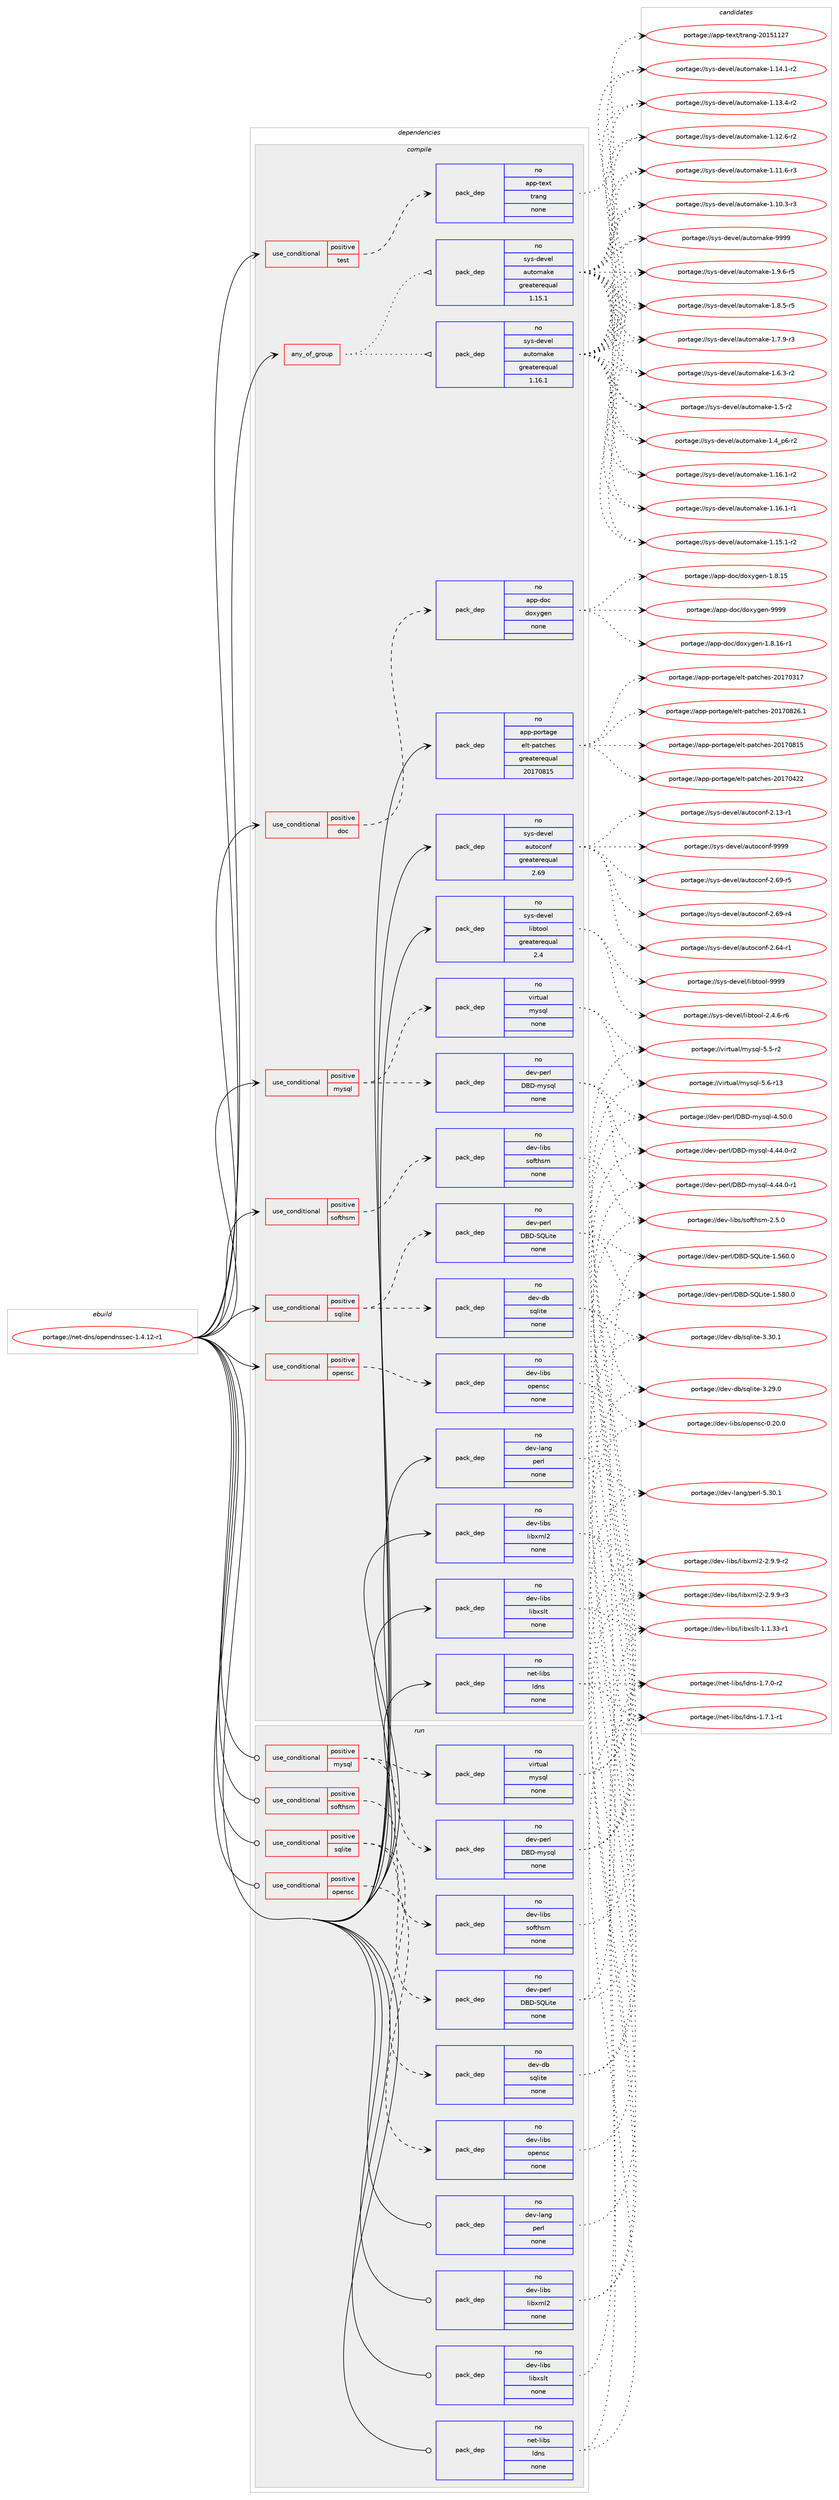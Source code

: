 digraph prolog {

# *************
# Graph options
# *************

newrank=true;
concentrate=true;
compound=true;
graph [rankdir=LR,fontname=Helvetica,fontsize=10,ranksep=1.5];#, ranksep=2.5, nodesep=0.2];
edge  [arrowhead=vee];
node  [fontname=Helvetica,fontsize=10];

# **********
# The ebuild
# **********

subgraph cluster_leftcol {
color=gray;
rank=same;
label=<<i>ebuild</i>>;
id [label="portage://net-dns/opendnssec-1.4.12-r1", color=red, width=4, href="../net-dns/opendnssec-1.4.12-r1.svg"];
}

# ****************
# The dependencies
# ****************

subgraph cluster_midcol {
color=gray;
label=<<i>dependencies</i>>;
subgraph cluster_compile {
fillcolor="#eeeeee";
style=filled;
label=<<i>compile</i>>;
subgraph any1704 {
dependency97699 [label=<<TABLE BORDER="0" CELLBORDER="1" CELLSPACING="0" CELLPADDING="4"><TR><TD CELLPADDING="10">any_of_group</TD></TR></TABLE>>, shape=none, color=red];subgraph pack73761 {
dependency97700 [label=<<TABLE BORDER="0" CELLBORDER="1" CELLSPACING="0" CELLPADDING="4" WIDTH="220"><TR><TD ROWSPAN="6" CELLPADDING="30">pack_dep</TD></TR><TR><TD WIDTH="110">no</TD></TR><TR><TD>sys-devel</TD></TR><TR><TD>automake</TD></TR><TR><TD>greaterequal</TD></TR><TR><TD>1.16.1</TD></TR></TABLE>>, shape=none, color=blue];
}
dependency97699:e -> dependency97700:w [weight=20,style="dotted",arrowhead="oinv"];
subgraph pack73762 {
dependency97701 [label=<<TABLE BORDER="0" CELLBORDER="1" CELLSPACING="0" CELLPADDING="4" WIDTH="220"><TR><TD ROWSPAN="6" CELLPADDING="30">pack_dep</TD></TR><TR><TD WIDTH="110">no</TD></TR><TR><TD>sys-devel</TD></TR><TR><TD>automake</TD></TR><TR><TD>greaterequal</TD></TR><TR><TD>1.15.1</TD></TR></TABLE>>, shape=none, color=blue];
}
dependency97699:e -> dependency97701:w [weight=20,style="dotted",arrowhead="oinv"];
}
id:e -> dependency97699:w [weight=20,style="solid",arrowhead="vee"];
subgraph cond22149 {
dependency97702 [label=<<TABLE BORDER="0" CELLBORDER="1" CELLSPACING="0" CELLPADDING="4"><TR><TD ROWSPAN="3" CELLPADDING="10">use_conditional</TD></TR><TR><TD>positive</TD></TR><TR><TD>doc</TD></TR></TABLE>>, shape=none, color=red];
subgraph pack73763 {
dependency97703 [label=<<TABLE BORDER="0" CELLBORDER="1" CELLSPACING="0" CELLPADDING="4" WIDTH="220"><TR><TD ROWSPAN="6" CELLPADDING="30">pack_dep</TD></TR><TR><TD WIDTH="110">no</TD></TR><TR><TD>app-doc</TD></TR><TR><TD>doxygen</TD></TR><TR><TD>none</TD></TR><TR><TD></TD></TR></TABLE>>, shape=none, color=blue];
}
dependency97702:e -> dependency97703:w [weight=20,style="dashed",arrowhead="vee"];
}
id:e -> dependency97702:w [weight=20,style="solid",arrowhead="vee"];
subgraph cond22150 {
dependency97704 [label=<<TABLE BORDER="0" CELLBORDER="1" CELLSPACING="0" CELLPADDING="4"><TR><TD ROWSPAN="3" CELLPADDING="10">use_conditional</TD></TR><TR><TD>positive</TD></TR><TR><TD>mysql</TD></TR></TABLE>>, shape=none, color=red];
subgraph pack73764 {
dependency97705 [label=<<TABLE BORDER="0" CELLBORDER="1" CELLSPACING="0" CELLPADDING="4" WIDTH="220"><TR><TD ROWSPAN="6" CELLPADDING="30">pack_dep</TD></TR><TR><TD WIDTH="110">no</TD></TR><TR><TD>virtual</TD></TR><TR><TD>mysql</TD></TR><TR><TD>none</TD></TR><TR><TD></TD></TR></TABLE>>, shape=none, color=blue];
}
dependency97704:e -> dependency97705:w [weight=20,style="dashed",arrowhead="vee"];
subgraph pack73765 {
dependency97706 [label=<<TABLE BORDER="0" CELLBORDER="1" CELLSPACING="0" CELLPADDING="4" WIDTH="220"><TR><TD ROWSPAN="6" CELLPADDING="30">pack_dep</TD></TR><TR><TD WIDTH="110">no</TD></TR><TR><TD>dev-perl</TD></TR><TR><TD>DBD-mysql</TD></TR><TR><TD>none</TD></TR><TR><TD></TD></TR></TABLE>>, shape=none, color=blue];
}
dependency97704:e -> dependency97706:w [weight=20,style="dashed",arrowhead="vee"];
}
id:e -> dependency97704:w [weight=20,style="solid",arrowhead="vee"];
subgraph cond22151 {
dependency97707 [label=<<TABLE BORDER="0" CELLBORDER="1" CELLSPACING="0" CELLPADDING="4"><TR><TD ROWSPAN="3" CELLPADDING="10">use_conditional</TD></TR><TR><TD>positive</TD></TR><TR><TD>opensc</TD></TR></TABLE>>, shape=none, color=red];
subgraph pack73766 {
dependency97708 [label=<<TABLE BORDER="0" CELLBORDER="1" CELLSPACING="0" CELLPADDING="4" WIDTH="220"><TR><TD ROWSPAN="6" CELLPADDING="30">pack_dep</TD></TR><TR><TD WIDTH="110">no</TD></TR><TR><TD>dev-libs</TD></TR><TR><TD>opensc</TD></TR><TR><TD>none</TD></TR><TR><TD></TD></TR></TABLE>>, shape=none, color=blue];
}
dependency97707:e -> dependency97708:w [weight=20,style="dashed",arrowhead="vee"];
}
id:e -> dependency97707:w [weight=20,style="solid",arrowhead="vee"];
subgraph cond22152 {
dependency97709 [label=<<TABLE BORDER="0" CELLBORDER="1" CELLSPACING="0" CELLPADDING="4"><TR><TD ROWSPAN="3" CELLPADDING="10">use_conditional</TD></TR><TR><TD>positive</TD></TR><TR><TD>softhsm</TD></TR></TABLE>>, shape=none, color=red];
subgraph pack73767 {
dependency97710 [label=<<TABLE BORDER="0" CELLBORDER="1" CELLSPACING="0" CELLPADDING="4" WIDTH="220"><TR><TD ROWSPAN="6" CELLPADDING="30">pack_dep</TD></TR><TR><TD WIDTH="110">no</TD></TR><TR><TD>dev-libs</TD></TR><TR><TD>softhsm</TD></TR><TR><TD>none</TD></TR><TR><TD></TD></TR></TABLE>>, shape=none, color=blue];
}
dependency97709:e -> dependency97710:w [weight=20,style="dashed",arrowhead="vee"];
}
id:e -> dependency97709:w [weight=20,style="solid",arrowhead="vee"];
subgraph cond22153 {
dependency97711 [label=<<TABLE BORDER="0" CELLBORDER="1" CELLSPACING="0" CELLPADDING="4"><TR><TD ROWSPAN="3" CELLPADDING="10">use_conditional</TD></TR><TR><TD>positive</TD></TR><TR><TD>sqlite</TD></TR></TABLE>>, shape=none, color=red];
subgraph pack73768 {
dependency97712 [label=<<TABLE BORDER="0" CELLBORDER="1" CELLSPACING="0" CELLPADDING="4" WIDTH="220"><TR><TD ROWSPAN="6" CELLPADDING="30">pack_dep</TD></TR><TR><TD WIDTH="110">no</TD></TR><TR><TD>dev-db</TD></TR><TR><TD>sqlite</TD></TR><TR><TD>none</TD></TR><TR><TD></TD></TR></TABLE>>, shape=none, color=blue];
}
dependency97711:e -> dependency97712:w [weight=20,style="dashed",arrowhead="vee"];
subgraph pack73769 {
dependency97713 [label=<<TABLE BORDER="0" CELLBORDER="1" CELLSPACING="0" CELLPADDING="4" WIDTH="220"><TR><TD ROWSPAN="6" CELLPADDING="30">pack_dep</TD></TR><TR><TD WIDTH="110">no</TD></TR><TR><TD>dev-perl</TD></TR><TR><TD>DBD-SQLite</TD></TR><TR><TD>none</TD></TR><TR><TD></TD></TR></TABLE>>, shape=none, color=blue];
}
dependency97711:e -> dependency97713:w [weight=20,style="dashed",arrowhead="vee"];
}
id:e -> dependency97711:w [weight=20,style="solid",arrowhead="vee"];
subgraph cond22154 {
dependency97714 [label=<<TABLE BORDER="0" CELLBORDER="1" CELLSPACING="0" CELLPADDING="4"><TR><TD ROWSPAN="3" CELLPADDING="10">use_conditional</TD></TR><TR><TD>positive</TD></TR><TR><TD>test</TD></TR></TABLE>>, shape=none, color=red];
subgraph pack73770 {
dependency97715 [label=<<TABLE BORDER="0" CELLBORDER="1" CELLSPACING="0" CELLPADDING="4" WIDTH="220"><TR><TD ROWSPAN="6" CELLPADDING="30">pack_dep</TD></TR><TR><TD WIDTH="110">no</TD></TR><TR><TD>app-text</TD></TR><TR><TD>trang</TD></TR><TR><TD>none</TD></TR><TR><TD></TD></TR></TABLE>>, shape=none, color=blue];
}
dependency97714:e -> dependency97715:w [weight=20,style="dashed",arrowhead="vee"];
}
id:e -> dependency97714:w [weight=20,style="solid",arrowhead="vee"];
subgraph pack73771 {
dependency97716 [label=<<TABLE BORDER="0" CELLBORDER="1" CELLSPACING="0" CELLPADDING="4" WIDTH="220"><TR><TD ROWSPAN="6" CELLPADDING="30">pack_dep</TD></TR><TR><TD WIDTH="110">no</TD></TR><TR><TD>app-portage</TD></TR><TR><TD>elt-patches</TD></TR><TR><TD>greaterequal</TD></TR><TR><TD>20170815</TD></TR></TABLE>>, shape=none, color=blue];
}
id:e -> dependency97716:w [weight=20,style="solid",arrowhead="vee"];
subgraph pack73772 {
dependency97717 [label=<<TABLE BORDER="0" CELLBORDER="1" CELLSPACING="0" CELLPADDING="4" WIDTH="220"><TR><TD ROWSPAN="6" CELLPADDING="30">pack_dep</TD></TR><TR><TD WIDTH="110">no</TD></TR><TR><TD>dev-lang</TD></TR><TR><TD>perl</TD></TR><TR><TD>none</TD></TR><TR><TD></TD></TR></TABLE>>, shape=none, color=blue];
}
id:e -> dependency97717:w [weight=20,style="solid",arrowhead="vee"];
subgraph pack73773 {
dependency97718 [label=<<TABLE BORDER="0" CELLBORDER="1" CELLSPACING="0" CELLPADDING="4" WIDTH="220"><TR><TD ROWSPAN="6" CELLPADDING="30">pack_dep</TD></TR><TR><TD WIDTH="110">no</TD></TR><TR><TD>dev-libs</TD></TR><TR><TD>libxml2</TD></TR><TR><TD>none</TD></TR><TR><TD></TD></TR></TABLE>>, shape=none, color=blue];
}
id:e -> dependency97718:w [weight=20,style="solid",arrowhead="vee"];
subgraph pack73774 {
dependency97719 [label=<<TABLE BORDER="0" CELLBORDER="1" CELLSPACING="0" CELLPADDING="4" WIDTH="220"><TR><TD ROWSPAN="6" CELLPADDING="30">pack_dep</TD></TR><TR><TD WIDTH="110">no</TD></TR><TR><TD>dev-libs</TD></TR><TR><TD>libxslt</TD></TR><TR><TD>none</TD></TR><TR><TD></TD></TR></TABLE>>, shape=none, color=blue];
}
id:e -> dependency97719:w [weight=20,style="solid",arrowhead="vee"];
subgraph pack73775 {
dependency97720 [label=<<TABLE BORDER="0" CELLBORDER="1" CELLSPACING="0" CELLPADDING="4" WIDTH="220"><TR><TD ROWSPAN="6" CELLPADDING="30">pack_dep</TD></TR><TR><TD WIDTH="110">no</TD></TR><TR><TD>net-libs</TD></TR><TR><TD>ldns</TD></TR><TR><TD>none</TD></TR><TR><TD></TD></TR></TABLE>>, shape=none, color=blue];
}
id:e -> dependency97720:w [weight=20,style="solid",arrowhead="vee"];
subgraph pack73776 {
dependency97721 [label=<<TABLE BORDER="0" CELLBORDER="1" CELLSPACING="0" CELLPADDING="4" WIDTH="220"><TR><TD ROWSPAN="6" CELLPADDING="30">pack_dep</TD></TR><TR><TD WIDTH="110">no</TD></TR><TR><TD>sys-devel</TD></TR><TR><TD>autoconf</TD></TR><TR><TD>greaterequal</TD></TR><TR><TD>2.69</TD></TR></TABLE>>, shape=none, color=blue];
}
id:e -> dependency97721:w [weight=20,style="solid",arrowhead="vee"];
subgraph pack73777 {
dependency97722 [label=<<TABLE BORDER="0" CELLBORDER="1" CELLSPACING="0" CELLPADDING="4" WIDTH="220"><TR><TD ROWSPAN="6" CELLPADDING="30">pack_dep</TD></TR><TR><TD WIDTH="110">no</TD></TR><TR><TD>sys-devel</TD></TR><TR><TD>libtool</TD></TR><TR><TD>greaterequal</TD></TR><TR><TD>2.4</TD></TR></TABLE>>, shape=none, color=blue];
}
id:e -> dependency97722:w [weight=20,style="solid",arrowhead="vee"];
}
subgraph cluster_compileandrun {
fillcolor="#eeeeee";
style=filled;
label=<<i>compile and run</i>>;
}
subgraph cluster_run {
fillcolor="#eeeeee";
style=filled;
label=<<i>run</i>>;
subgraph cond22155 {
dependency97723 [label=<<TABLE BORDER="0" CELLBORDER="1" CELLSPACING="0" CELLPADDING="4"><TR><TD ROWSPAN="3" CELLPADDING="10">use_conditional</TD></TR><TR><TD>positive</TD></TR><TR><TD>mysql</TD></TR></TABLE>>, shape=none, color=red];
subgraph pack73778 {
dependency97724 [label=<<TABLE BORDER="0" CELLBORDER="1" CELLSPACING="0" CELLPADDING="4" WIDTH="220"><TR><TD ROWSPAN="6" CELLPADDING="30">pack_dep</TD></TR><TR><TD WIDTH="110">no</TD></TR><TR><TD>virtual</TD></TR><TR><TD>mysql</TD></TR><TR><TD>none</TD></TR><TR><TD></TD></TR></TABLE>>, shape=none, color=blue];
}
dependency97723:e -> dependency97724:w [weight=20,style="dashed",arrowhead="vee"];
subgraph pack73779 {
dependency97725 [label=<<TABLE BORDER="0" CELLBORDER="1" CELLSPACING="0" CELLPADDING="4" WIDTH="220"><TR><TD ROWSPAN="6" CELLPADDING="30">pack_dep</TD></TR><TR><TD WIDTH="110">no</TD></TR><TR><TD>dev-perl</TD></TR><TR><TD>DBD-mysql</TD></TR><TR><TD>none</TD></TR><TR><TD></TD></TR></TABLE>>, shape=none, color=blue];
}
dependency97723:e -> dependency97725:w [weight=20,style="dashed",arrowhead="vee"];
}
id:e -> dependency97723:w [weight=20,style="solid",arrowhead="odot"];
subgraph cond22156 {
dependency97726 [label=<<TABLE BORDER="0" CELLBORDER="1" CELLSPACING="0" CELLPADDING="4"><TR><TD ROWSPAN="3" CELLPADDING="10">use_conditional</TD></TR><TR><TD>positive</TD></TR><TR><TD>opensc</TD></TR></TABLE>>, shape=none, color=red];
subgraph pack73780 {
dependency97727 [label=<<TABLE BORDER="0" CELLBORDER="1" CELLSPACING="0" CELLPADDING="4" WIDTH="220"><TR><TD ROWSPAN="6" CELLPADDING="30">pack_dep</TD></TR><TR><TD WIDTH="110">no</TD></TR><TR><TD>dev-libs</TD></TR><TR><TD>opensc</TD></TR><TR><TD>none</TD></TR><TR><TD></TD></TR></TABLE>>, shape=none, color=blue];
}
dependency97726:e -> dependency97727:w [weight=20,style="dashed",arrowhead="vee"];
}
id:e -> dependency97726:w [weight=20,style="solid",arrowhead="odot"];
subgraph cond22157 {
dependency97728 [label=<<TABLE BORDER="0" CELLBORDER="1" CELLSPACING="0" CELLPADDING="4"><TR><TD ROWSPAN="3" CELLPADDING="10">use_conditional</TD></TR><TR><TD>positive</TD></TR><TR><TD>softhsm</TD></TR></TABLE>>, shape=none, color=red];
subgraph pack73781 {
dependency97729 [label=<<TABLE BORDER="0" CELLBORDER="1" CELLSPACING="0" CELLPADDING="4" WIDTH="220"><TR><TD ROWSPAN="6" CELLPADDING="30">pack_dep</TD></TR><TR><TD WIDTH="110">no</TD></TR><TR><TD>dev-libs</TD></TR><TR><TD>softhsm</TD></TR><TR><TD>none</TD></TR><TR><TD></TD></TR></TABLE>>, shape=none, color=blue];
}
dependency97728:e -> dependency97729:w [weight=20,style="dashed",arrowhead="vee"];
}
id:e -> dependency97728:w [weight=20,style="solid",arrowhead="odot"];
subgraph cond22158 {
dependency97730 [label=<<TABLE BORDER="0" CELLBORDER="1" CELLSPACING="0" CELLPADDING="4"><TR><TD ROWSPAN="3" CELLPADDING="10">use_conditional</TD></TR><TR><TD>positive</TD></TR><TR><TD>sqlite</TD></TR></TABLE>>, shape=none, color=red];
subgraph pack73782 {
dependency97731 [label=<<TABLE BORDER="0" CELLBORDER="1" CELLSPACING="0" CELLPADDING="4" WIDTH="220"><TR><TD ROWSPAN="6" CELLPADDING="30">pack_dep</TD></TR><TR><TD WIDTH="110">no</TD></TR><TR><TD>dev-db</TD></TR><TR><TD>sqlite</TD></TR><TR><TD>none</TD></TR><TR><TD></TD></TR></TABLE>>, shape=none, color=blue];
}
dependency97730:e -> dependency97731:w [weight=20,style="dashed",arrowhead="vee"];
subgraph pack73783 {
dependency97732 [label=<<TABLE BORDER="0" CELLBORDER="1" CELLSPACING="0" CELLPADDING="4" WIDTH="220"><TR><TD ROWSPAN="6" CELLPADDING="30">pack_dep</TD></TR><TR><TD WIDTH="110">no</TD></TR><TR><TD>dev-perl</TD></TR><TR><TD>DBD-SQLite</TD></TR><TR><TD>none</TD></TR><TR><TD></TD></TR></TABLE>>, shape=none, color=blue];
}
dependency97730:e -> dependency97732:w [weight=20,style="dashed",arrowhead="vee"];
}
id:e -> dependency97730:w [weight=20,style="solid",arrowhead="odot"];
subgraph pack73784 {
dependency97733 [label=<<TABLE BORDER="0" CELLBORDER="1" CELLSPACING="0" CELLPADDING="4" WIDTH="220"><TR><TD ROWSPAN="6" CELLPADDING="30">pack_dep</TD></TR><TR><TD WIDTH="110">no</TD></TR><TR><TD>dev-lang</TD></TR><TR><TD>perl</TD></TR><TR><TD>none</TD></TR><TR><TD></TD></TR></TABLE>>, shape=none, color=blue];
}
id:e -> dependency97733:w [weight=20,style="solid",arrowhead="odot"];
subgraph pack73785 {
dependency97734 [label=<<TABLE BORDER="0" CELLBORDER="1" CELLSPACING="0" CELLPADDING="4" WIDTH="220"><TR><TD ROWSPAN="6" CELLPADDING="30">pack_dep</TD></TR><TR><TD WIDTH="110">no</TD></TR><TR><TD>dev-libs</TD></TR><TR><TD>libxml2</TD></TR><TR><TD>none</TD></TR><TR><TD></TD></TR></TABLE>>, shape=none, color=blue];
}
id:e -> dependency97734:w [weight=20,style="solid",arrowhead="odot"];
subgraph pack73786 {
dependency97735 [label=<<TABLE BORDER="0" CELLBORDER="1" CELLSPACING="0" CELLPADDING="4" WIDTH="220"><TR><TD ROWSPAN="6" CELLPADDING="30">pack_dep</TD></TR><TR><TD WIDTH="110">no</TD></TR><TR><TD>dev-libs</TD></TR><TR><TD>libxslt</TD></TR><TR><TD>none</TD></TR><TR><TD></TD></TR></TABLE>>, shape=none, color=blue];
}
id:e -> dependency97735:w [weight=20,style="solid",arrowhead="odot"];
subgraph pack73787 {
dependency97736 [label=<<TABLE BORDER="0" CELLBORDER="1" CELLSPACING="0" CELLPADDING="4" WIDTH="220"><TR><TD ROWSPAN="6" CELLPADDING="30">pack_dep</TD></TR><TR><TD WIDTH="110">no</TD></TR><TR><TD>net-libs</TD></TR><TR><TD>ldns</TD></TR><TR><TD>none</TD></TR><TR><TD></TD></TR></TABLE>>, shape=none, color=blue];
}
id:e -> dependency97736:w [weight=20,style="solid",arrowhead="odot"];
}
}

# **************
# The candidates
# **************

subgraph cluster_choices {
rank=same;
color=gray;
label=<<i>candidates</i>>;

subgraph choice73761 {
color=black;
nodesep=1;
choice115121115451001011181011084797117116111109971071014557575757 [label="portage://sys-devel/automake-9999", color=red, width=4,href="../sys-devel/automake-9999.svg"];
choice115121115451001011181011084797117116111109971071014549465746544511453 [label="portage://sys-devel/automake-1.9.6-r5", color=red, width=4,href="../sys-devel/automake-1.9.6-r5.svg"];
choice115121115451001011181011084797117116111109971071014549465646534511453 [label="portage://sys-devel/automake-1.8.5-r5", color=red, width=4,href="../sys-devel/automake-1.8.5-r5.svg"];
choice115121115451001011181011084797117116111109971071014549465546574511451 [label="portage://sys-devel/automake-1.7.9-r3", color=red, width=4,href="../sys-devel/automake-1.7.9-r3.svg"];
choice115121115451001011181011084797117116111109971071014549465446514511450 [label="portage://sys-devel/automake-1.6.3-r2", color=red, width=4,href="../sys-devel/automake-1.6.3-r2.svg"];
choice11512111545100101118101108479711711611110997107101454946534511450 [label="portage://sys-devel/automake-1.5-r2", color=red, width=4,href="../sys-devel/automake-1.5-r2.svg"];
choice115121115451001011181011084797117116111109971071014549465295112544511450 [label="portage://sys-devel/automake-1.4_p6-r2", color=red, width=4,href="../sys-devel/automake-1.4_p6-r2.svg"];
choice11512111545100101118101108479711711611110997107101454946495446494511450 [label="portage://sys-devel/automake-1.16.1-r2", color=red, width=4,href="../sys-devel/automake-1.16.1-r2.svg"];
choice11512111545100101118101108479711711611110997107101454946495446494511449 [label="portage://sys-devel/automake-1.16.1-r1", color=red, width=4,href="../sys-devel/automake-1.16.1-r1.svg"];
choice11512111545100101118101108479711711611110997107101454946495346494511450 [label="portage://sys-devel/automake-1.15.1-r2", color=red, width=4,href="../sys-devel/automake-1.15.1-r2.svg"];
choice11512111545100101118101108479711711611110997107101454946495246494511450 [label="portage://sys-devel/automake-1.14.1-r2", color=red, width=4,href="../sys-devel/automake-1.14.1-r2.svg"];
choice11512111545100101118101108479711711611110997107101454946495146524511450 [label="portage://sys-devel/automake-1.13.4-r2", color=red, width=4,href="../sys-devel/automake-1.13.4-r2.svg"];
choice11512111545100101118101108479711711611110997107101454946495046544511450 [label="portage://sys-devel/automake-1.12.6-r2", color=red, width=4,href="../sys-devel/automake-1.12.6-r2.svg"];
choice11512111545100101118101108479711711611110997107101454946494946544511451 [label="portage://sys-devel/automake-1.11.6-r3", color=red, width=4,href="../sys-devel/automake-1.11.6-r3.svg"];
choice11512111545100101118101108479711711611110997107101454946494846514511451 [label="portage://sys-devel/automake-1.10.3-r3", color=red, width=4,href="../sys-devel/automake-1.10.3-r3.svg"];
dependency97700:e -> choice115121115451001011181011084797117116111109971071014557575757:w [style=dotted,weight="100"];
dependency97700:e -> choice115121115451001011181011084797117116111109971071014549465746544511453:w [style=dotted,weight="100"];
dependency97700:e -> choice115121115451001011181011084797117116111109971071014549465646534511453:w [style=dotted,weight="100"];
dependency97700:e -> choice115121115451001011181011084797117116111109971071014549465546574511451:w [style=dotted,weight="100"];
dependency97700:e -> choice115121115451001011181011084797117116111109971071014549465446514511450:w [style=dotted,weight="100"];
dependency97700:e -> choice11512111545100101118101108479711711611110997107101454946534511450:w [style=dotted,weight="100"];
dependency97700:e -> choice115121115451001011181011084797117116111109971071014549465295112544511450:w [style=dotted,weight="100"];
dependency97700:e -> choice11512111545100101118101108479711711611110997107101454946495446494511450:w [style=dotted,weight="100"];
dependency97700:e -> choice11512111545100101118101108479711711611110997107101454946495446494511449:w [style=dotted,weight="100"];
dependency97700:e -> choice11512111545100101118101108479711711611110997107101454946495346494511450:w [style=dotted,weight="100"];
dependency97700:e -> choice11512111545100101118101108479711711611110997107101454946495246494511450:w [style=dotted,weight="100"];
dependency97700:e -> choice11512111545100101118101108479711711611110997107101454946495146524511450:w [style=dotted,weight="100"];
dependency97700:e -> choice11512111545100101118101108479711711611110997107101454946495046544511450:w [style=dotted,weight="100"];
dependency97700:e -> choice11512111545100101118101108479711711611110997107101454946494946544511451:w [style=dotted,weight="100"];
dependency97700:e -> choice11512111545100101118101108479711711611110997107101454946494846514511451:w [style=dotted,weight="100"];
}
subgraph choice73762 {
color=black;
nodesep=1;
choice115121115451001011181011084797117116111109971071014557575757 [label="portage://sys-devel/automake-9999", color=red, width=4,href="../sys-devel/automake-9999.svg"];
choice115121115451001011181011084797117116111109971071014549465746544511453 [label="portage://sys-devel/automake-1.9.6-r5", color=red, width=4,href="../sys-devel/automake-1.9.6-r5.svg"];
choice115121115451001011181011084797117116111109971071014549465646534511453 [label="portage://sys-devel/automake-1.8.5-r5", color=red, width=4,href="../sys-devel/automake-1.8.5-r5.svg"];
choice115121115451001011181011084797117116111109971071014549465546574511451 [label="portage://sys-devel/automake-1.7.9-r3", color=red, width=4,href="../sys-devel/automake-1.7.9-r3.svg"];
choice115121115451001011181011084797117116111109971071014549465446514511450 [label="portage://sys-devel/automake-1.6.3-r2", color=red, width=4,href="../sys-devel/automake-1.6.3-r2.svg"];
choice11512111545100101118101108479711711611110997107101454946534511450 [label="portage://sys-devel/automake-1.5-r2", color=red, width=4,href="../sys-devel/automake-1.5-r2.svg"];
choice115121115451001011181011084797117116111109971071014549465295112544511450 [label="portage://sys-devel/automake-1.4_p6-r2", color=red, width=4,href="../sys-devel/automake-1.4_p6-r2.svg"];
choice11512111545100101118101108479711711611110997107101454946495446494511450 [label="portage://sys-devel/automake-1.16.1-r2", color=red, width=4,href="../sys-devel/automake-1.16.1-r2.svg"];
choice11512111545100101118101108479711711611110997107101454946495446494511449 [label="portage://sys-devel/automake-1.16.1-r1", color=red, width=4,href="../sys-devel/automake-1.16.1-r1.svg"];
choice11512111545100101118101108479711711611110997107101454946495346494511450 [label="portage://sys-devel/automake-1.15.1-r2", color=red, width=4,href="../sys-devel/automake-1.15.1-r2.svg"];
choice11512111545100101118101108479711711611110997107101454946495246494511450 [label="portage://sys-devel/automake-1.14.1-r2", color=red, width=4,href="../sys-devel/automake-1.14.1-r2.svg"];
choice11512111545100101118101108479711711611110997107101454946495146524511450 [label="portage://sys-devel/automake-1.13.4-r2", color=red, width=4,href="../sys-devel/automake-1.13.4-r2.svg"];
choice11512111545100101118101108479711711611110997107101454946495046544511450 [label="portage://sys-devel/automake-1.12.6-r2", color=red, width=4,href="../sys-devel/automake-1.12.6-r2.svg"];
choice11512111545100101118101108479711711611110997107101454946494946544511451 [label="portage://sys-devel/automake-1.11.6-r3", color=red, width=4,href="../sys-devel/automake-1.11.6-r3.svg"];
choice11512111545100101118101108479711711611110997107101454946494846514511451 [label="portage://sys-devel/automake-1.10.3-r3", color=red, width=4,href="../sys-devel/automake-1.10.3-r3.svg"];
dependency97701:e -> choice115121115451001011181011084797117116111109971071014557575757:w [style=dotted,weight="100"];
dependency97701:e -> choice115121115451001011181011084797117116111109971071014549465746544511453:w [style=dotted,weight="100"];
dependency97701:e -> choice115121115451001011181011084797117116111109971071014549465646534511453:w [style=dotted,weight="100"];
dependency97701:e -> choice115121115451001011181011084797117116111109971071014549465546574511451:w [style=dotted,weight="100"];
dependency97701:e -> choice115121115451001011181011084797117116111109971071014549465446514511450:w [style=dotted,weight="100"];
dependency97701:e -> choice11512111545100101118101108479711711611110997107101454946534511450:w [style=dotted,weight="100"];
dependency97701:e -> choice115121115451001011181011084797117116111109971071014549465295112544511450:w [style=dotted,weight="100"];
dependency97701:e -> choice11512111545100101118101108479711711611110997107101454946495446494511450:w [style=dotted,weight="100"];
dependency97701:e -> choice11512111545100101118101108479711711611110997107101454946495446494511449:w [style=dotted,weight="100"];
dependency97701:e -> choice11512111545100101118101108479711711611110997107101454946495346494511450:w [style=dotted,weight="100"];
dependency97701:e -> choice11512111545100101118101108479711711611110997107101454946495246494511450:w [style=dotted,weight="100"];
dependency97701:e -> choice11512111545100101118101108479711711611110997107101454946495146524511450:w [style=dotted,weight="100"];
dependency97701:e -> choice11512111545100101118101108479711711611110997107101454946495046544511450:w [style=dotted,weight="100"];
dependency97701:e -> choice11512111545100101118101108479711711611110997107101454946494946544511451:w [style=dotted,weight="100"];
dependency97701:e -> choice11512111545100101118101108479711711611110997107101454946494846514511451:w [style=dotted,weight="100"];
}
subgraph choice73763 {
color=black;
nodesep=1;
choice971121124510011199471001111201211031011104557575757 [label="portage://app-doc/doxygen-9999", color=red, width=4,href="../app-doc/doxygen-9999.svg"];
choice97112112451001119947100111120121103101110454946564649544511449 [label="portage://app-doc/doxygen-1.8.16-r1", color=red, width=4,href="../app-doc/doxygen-1.8.16-r1.svg"];
choice9711211245100111994710011112012110310111045494656464953 [label="portage://app-doc/doxygen-1.8.15", color=red, width=4,href="../app-doc/doxygen-1.8.15.svg"];
dependency97703:e -> choice971121124510011199471001111201211031011104557575757:w [style=dotted,weight="100"];
dependency97703:e -> choice97112112451001119947100111120121103101110454946564649544511449:w [style=dotted,weight="100"];
dependency97703:e -> choice9711211245100111994710011112012110310111045494656464953:w [style=dotted,weight="100"];
}
subgraph choice73764 {
color=black;
nodesep=1;
choice118105114116117971084710912111511310845534654451144951 [label="portage://virtual/mysql-5.6-r13", color=red, width=4,href="../virtual/mysql-5.6-r13.svg"];
choice1181051141161179710847109121115113108455346534511450 [label="portage://virtual/mysql-5.5-r2", color=red, width=4,href="../virtual/mysql-5.5-r2.svg"];
dependency97705:e -> choice118105114116117971084710912111511310845534654451144951:w [style=dotted,weight="100"];
dependency97705:e -> choice1181051141161179710847109121115113108455346534511450:w [style=dotted,weight="100"];
}
subgraph choice73765 {
color=black;
nodesep=1;
choice10010111845112101114108476866684510912111511310845524653484648 [label="portage://dev-perl/DBD-mysql-4.50.0", color=red, width=4,href="../dev-perl/DBD-mysql-4.50.0.svg"];
choice100101118451121011141084768666845109121115113108455246525246484511450 [label="portage://dev-perl/DBD-mysql-4.44.0-r2", color=red, width=4,href="../dev-perl/DBD-mysql-4.44.0-r2.svg"];
choice100101118451121011141084768666845109121115113108455246525246484511449 [label="portage://dev-perl/DBD-mysql-4.44.0-r1", color=red, width=4,href="../dev-perl/DBD-mysql-4.44.0-r1.svg"];
dependency97706:e -> choice10010111845112101114108476866684510912111511310845524653484648:w [style=dotted,weight="100"];
dependency97706:e -> choice100101118451121011141084768666845109121115113108455246525246484511450:w [style=dotted,weight="100"];
dependency97706:e -> choice100101118451121011141084768666845109121115113108455246525246484511449:w [style=dotted,weight="100"];
}
subgraph choice73766 {
color=black;
nodesep=1;
choice1001011184510810598115471111121011101159945484650484648 [label="portage://dev-libs/opensc-0.20.0", color=red, width=4,href="../dev-libs/opensc-0.20.0.svg"];
dependency97708:e -> choice1001011184510810598115471111121011101159945484650484648:w [style=dotted,weight="100"];
}
subgraph choice73767 {
color=black;
nodesep=1;
choice100101118451081059811547115111102116104115109455046534648 [label="portage://dev-libs/softhsm-2.5.0", color=red, width=4,href="../dev-libs/softhsm-2.5.0.svg"];
dependency97710:e -> choice100101118451081059811547115111102116104115109455046534648:w [style=dotted,weight="100"];
}
subgraph choice73768 {
color=black;
nodesep=1;
choice10010111845100984711511310810511610145514651484649 [label="portage://dev-db/sqlite-3.30.1", color=red, width=4,href="../dev-db/sqlite-3.30.1.svg"];
choice10010111845100984711511310810511610145514650574648 [label="portage://dev-db/sqlite-3.29.0", color=red, width=4,href="../dev-db/sqlite-3.29.0.svg"];
dependency97712:e -> choice10010111845100984711511310810511610145514651484649:w [style=dotted,weight="100"];
dependency97712:e -> choice10010111845100984711511310810511610145514650574648:w [style=dotted,weight="100"];
}
subgraph choice73769 {
color=black;
nodesep=1;
choice1001011184511210111410847686668458381761051161014549465356484648 [label="portage://dev-perl/DBD-SQLite-1.580.0", color=red, width=4,href="../dev-perl/DBD-SQLite-1.580.0.svg"];
choice1001011184511210111410847686668458381761051161014549465354484648 [label="portage://dev-perl/DBD-SQLite-1.560.0", color=red, width=4,href="../dev-perl/DBD-SQLite-1.560.0.svg"];
dependency97713:e -> choice1001011184511210111410847686668458381761051161014549465356484648:w [style=dotted,weight="100"];
dependency97713:e -> choice1001011184511210111410847686668458381761051161014549465354484648:w [style=dotted,weight="100"];
}
subgraph choice73770 {
color=black;
nodesep=1;
choice97112112451161011201164711611497110103455048495349495055 [label="portage://app-text/trang-20151127", color=red, width=4,href="../app-text/trang-20151127.svg"];
dependency97715:e -> choice97112112451161011201164711611497110103455048495349495055:w [style=dotted,weight="100"];
}
subgraph choice73771 {
color=black;
nodesep=1;
choice971121124511211111411697103101471011081164511297116991041011154550484955485650544649 [label="portage://app-portage/elt-patches-20170826.1", color=red, width=4,href="../app-portage/elt-patches-20170826.1.svg"];
choice97112112451121111141169710310147101108116451129711699104101115455048495548564953 [label="portage://app-portage/elt-patches-20170815", color=red, width=4,href="../app-portage/elt-patches-20170815.svg"];
choice97112112451121111141169710310147101108116451129711699104101115455048495548525050 [label="portage://app-portage/elt-patches-20170422", color=red, width=4,href="../app-portage/elt-patches-20170422.svg"];
choice97112112451121111141169710310147101108116451129711699104101115455048495548514955 [label="portage://app-portage/elt-patches-20170317", color=red, width=4,href="../app-portage/elt-patches-20170317.svg"];
dependency97716:e -> choice971121124511211111411697103101471011081164511297116991041011154550484955485650544649:w [style=dotted,weight="100"];
dependency97716:e -> choice97112112451121111141169710310147101108116451129711699104101115455048495548564953:w [style=dotted,weight="100"];
dependency97716:e -> choice97112112451121111141169710310147101108116451129711699104101115455048495548525050:w [style=dotted,weight="100"];
dependency97716:e -> choice97112112451121111141169710310147101108116451129711699104101115455048495548514955:w [style=dotted,weight="100"];
}
subgraph choice73772 {
color=black;
nodesep=1;
choice10010111845108971101034711210111410845534651484649 [label="portage://dev-lang/perl-5.30.1", color=red, width=4,href="../dev-lang/perl-5.30.1.svg"];
dependency97717:e -> choice10010111845108971101034711210111410845534651484649:w [style=dotted,weight="100"];
}
subgraph choice73773 {
color=black;
nodesep=1;
choice10010111845108105981154710810598120109108504550465746574511451 [label="portage://dev-libs/libxml2-2.9.9-r3", color=red, width=4,href="../dev-libs/libxml2-2.9.9-r3.svg"];
choice10010111845108105981154710810598120109108504550465746574511450 [label="portage://dev-libs/libxml2-2.9.9-r2", color=red, width=4,href="../dev-libs/libxml2-2.9.9-r2.svg"];
dependency97718:e -> choice10010111845108105981154710810598120109108504550465746574511451:w [style=dotted,weight="100"];
dependency97718:e -> choice10010111845108105981154710810598120109108504550465746574511450:w [style=dotted,weight="100"];
}
subgraph choice73774 {
color=black;
nodesep=1;
choice10010111845108105981154710810598120115108116454946494651514511449 [label="portage://dev-libs/libxslt-1.1.33-r1", color=red, width=4,href="../dev-libs/libxslt-1.1.33-r1.svg"];
dependency97719:e -> choice10010111845108105981154710810598120115108116454946494651514511449:w [style=dotted,weight="100"];
}
subgraph choice73775 {
color=black;
nodesep=1;
choice1101011164510810598115471081001101154549465546494511449 [label="portage://net-libs/ldns-1.7.1-r1", color=red, width=4,href="../net-libs/ldns-1.7.1-r1.svg"];
choice1101011164510810598115471081001101154549465546484511450 [label="portage://net-libs/ldns-1.7.0-r2", color=red, width=4,href="../net-libs/ldns-1.7.0-r2.svg"];
dependency97720:e -> choice1101011164510810598115471081001101154549465546494511449:w [style=dotted,weight="100"];
dependency97720:e -> choice1101011164510810598115471081001101154549465546484511450:w [style=dotted,weight="100"];
}
subgraph choice73776 {
color=black;
nodesep=1;
choice115121115451001011181011084797117116111991111101024557575757 [label="portage://sys-devel/autoconf-9999", color=red, width=4,href="../sys-devel/autoconf-9999.svg"];
choice1151211154510010111810110847971171161119911111010245504654574511453 [label="portage://sys-devel/autoconf-2.69-r5", color=red, width=4,href="../sys-devel/autoconf-2.69-r5.svg"];
choice1151211154510010111810110847971171161119911111010245504654574511452 [label="portage://sys-devel/autoconf-2.69-r4", color=red, width=4,href="../sys-devel/autoconf-2.69-r4.svg"];
choice1151211154510010111810110847971171161119911111010245504654524511449 [label="portage://sys-devel/autoconf-2.64-r1", color=red, width=4,href="../sys-devel/autoconf-2.64-r1.svg"];
choice1151211154510010111810110847971171161119911111010245504649514511449 [label="portage://sys-devel/autoconf-2.13-r1", color=red, width=4,href="../sys-devel/autoconf-2.13-r1.svg"];
dependency97721:e -> choice115121115451001011181011084797117116111991111101024557575757:w [style=dotted,weight="100"];
dependency97721:e -> choice1151211154510010111810110847971171161119911111010245504654574511453:w [style=dotted,weight="100"];
dependency97721:e -> choice1151211154510010111810110847971171161119911111010245504654574511452:w [style=dotted,weight="100"];
dependency97721:e -> choice1151211154510010111810110847971171161119911111010245504654524511449:w [style=dotted,weight="100"];
dependency97721:e -> choice1151211154510010111810110847971171161119911111010245504649514511449:w [style=dotted,weight="100"];
}
subgraph choice73777 {
color=black;
nodesep=1;
choice1151211154510010111810110847108105981161111111084557575757 [label="portage://sys-devel/libtool-9999", color=red, width=4,href="../sys-devel/libtool-9999.svg"];
choice1151211154510010111810110847108105981161111111084550465246544511454 [label="portage://sys-devel/libtool-2.4.6-r6", color=red, width=4,href="../sys-devel/libtool-2.4.6-r6.svg"];
dependency97722:e -> choice1151211154510010111810110847108105981161111111084557575757:w [style=dotted,weight="100"];
dependency97722:e -> choice1151211154510010111810110847108105981161111111084550465246544511454:w [style=dotted,weight="100"];
}
subgraph choice73778 {
color=black;
nodesep=1;
choice118105114116117971084710912111511310845534654451144951 [label="portage://virtual/mysql-5.6-r13", color=red, width=4,href="../virtual/mysql-5.6-r13.svg"];
choice1181051141161179710847109121115113108455346534511450 [label="portage://virtual/mysql-5.5-r2", color=red, width=4,href="../virtual/mysql-5.5-r2.svg"];
dependency97724:e -> choice118105114116117971084710912111511310845534654451144951:w [style=dotted,weight="100"];
dependency97724:e -> choice1181051141161179710847109121115113108455346534511450:w [style=dotted,weight="100"];
}
subgraph choice73779 {
color=black;
nodesep=1;
choice10010111845112101114108476866684510912111511310845524653484648 [label="portage://dev-perl/DBD-mysql-4.50.0", color=red, width=4,href="../dev-perl/DBD-mysql-4.50.0.svg"];
choice100101118451121011141084768666845109121115113108455246525246484511450 [label="portage://dev-perl/DBD-mysql-4.44.0-r2", color=red, width=4,href="../dev-perl/DBD-mysql-4.44.0-r2.svg"];
choice100101118451121011141084768666845109121115113108455246525246484511449 [label="portage://dev-perl/DBD-mysql-4.44.0-r1", color=red, width=4,href="../dev-perl/DBD-mysql-4.44.0-r1.svg"];
dependency97725:e -> choice10010111845112101114108476866684510912111511310845524653484648:w [style=dotted,weight="100"];
dependency97725:e -> choice100101118451121011141084768666845109121115113108455246525246484511450:w [style=dotted,weight="100"];
dependency97725:e -> choice100101118451121011141084768666845109121115113108455246525246484511449:w [style=dotted,weight="100"];
}
subgraph choice73780 {
color=black;
nodesep=1;
choice1001011184510810598115471111121011101159945484650484648 [label="portage://dev-libs/opensc-0.20.0", color=red, width=4,href="../dev-libs/opensc-0.20.0.svg"];
dependency97727:e -> choice1001011184510810598115471111121011101159945484650484648:w [style=dotted,weight="100"];
}
subgraph choice73781 {
color=black;
nodesep=1;
choice100101118451081059811547115111102116104115109455046534648 [label="portage://dev-libs/softhsm-2.5.0", color=red, width=4,href="../dev-libs/softhsm-2.5.0.svg"];
dependency97729:e -> choice100101118451081059811547115111102116104115109455046534648:w [style=dotted,weight="100"];
}
subgraph choice73782 {
color=black;
nodesep=1;
choice10010111845100984711511310810511610145514651484649 [label="portage://dev-db/sqlite-3.30.1", color=red, width=4,href="../dev-db/sqlite-3.30.1.svg"];
choice10010111845100984711511310810511610145514650574648 [label="portage://dev-db/sqlite-3.29.0", color=red, width=4,href="../dev-db/sqlite-3.29.0.svg"];
dependency97731:e -> choice10010111845100984711511310810511610145514651484649:w [style=dotted,weight="100"];
dependency97731:e -> choice10010111845100984711511310810511610145514650574648:w [style=dotted,weight="100"];
}
subgraph choice73783 {
color=black;
nodesep=1;
choice1001011184511210111410847686668458381761051161014549465356484648 [label="portage://dev-perl/DBD-SQLite-1.580.0", color=red, width=4,href="../dev-perl/DBD-SQLite-1.580.0.svg"];
choice1001011184511210111410847686668458381761051161014549465354484648 [label="portage://dev-perl/DBD-SQLite-1.560.0", color=red, width=4,href="../dev-perl/DBD-SQLite-1.560.0.svg"];
dependency97732:e -> choice1001011184511210111410847686668458381761051161014549465356484648:w [style=dotted,weight="100"];
dependency97732:e -> choice1001011184511210111410847686668458381761051161014549465354484648:w [style=dotted,weight="100"];
}
subgraph choice73784 {
color=black;
nodesep=1;
choice10010111845108971101034711210111410845534651484649 [label="portage://dev-lang/perl-5.30.1", color=red, width=4,href="../dev-lang/perl-5.30.1.svg"];
dependency97733:e -> choice10010111845108971101034711210111410845534651484649:w [style=dotted,weight="100"];
}
subgraph choice73785 {
color=black;
nodesep=1;
choice10010111845108105981154710810598120109108504550465746574511451 [label="portage://dev-libs/libxml2-2.9.9-r3", color=red, width=4,href="../dev-libs/libxml2-2.9.9-r3.svg"];
choice10010111845108105981154710810598120109108504550465746574511450 [label="portage://dev-libs/libxml2-2.9.9-r2", color=red, width=4,href="../dev-libs/libxml2-2.9.9-r2.svg"];
dependency97734:e -> choice10010111845108105981154710810598120109108504550465746574511451:w [style=dotted,weight="100"];
dependency97734:e -> choice10010111845108105981154710810598120109108504550465746574511450:w [style=dotted,weight="100"];
}
subgraph choice73786 {
color=black;
nodesep=1;
choice10010111845108105981154710810598120115108116454946494651514511449 [label="portage://dev-libs/libxslt-1.1.33-r1", color=red, width=4,href="../dev-libs/libxslt-1.1.33-r1.svg"];
dependency97735:e -> choice10010111845108105981154710810598120115108116454946494651514511449:w [style=dotted,weight="100"];
}
subgraph choice73787 {
color=black;
nodesep=1;
choice1101011164510810598115471081001101154549465546494511449 [label="portage://net-libs/ldns-1.7.1-r1", color=red, width=4,href="../net-libs/ldns-1.7.1-r1.svg"];
choice1101011164510810598115471081001101154549465546484511450 [label="portage://net-libs/ldns-1.7.0-r2", color=red, width=4,href="../net-libs/ldns-1.7.0-r2.svg"];
dependency97736:e -> choice1101011164510810598115471081001101154549465546494511449:w [style=dotted,weight="100"];
dependency97736:e -> choice1101011164510810598115471081001101154549465546484511450:w [style=dotted,weight="100"];
}
}

}
